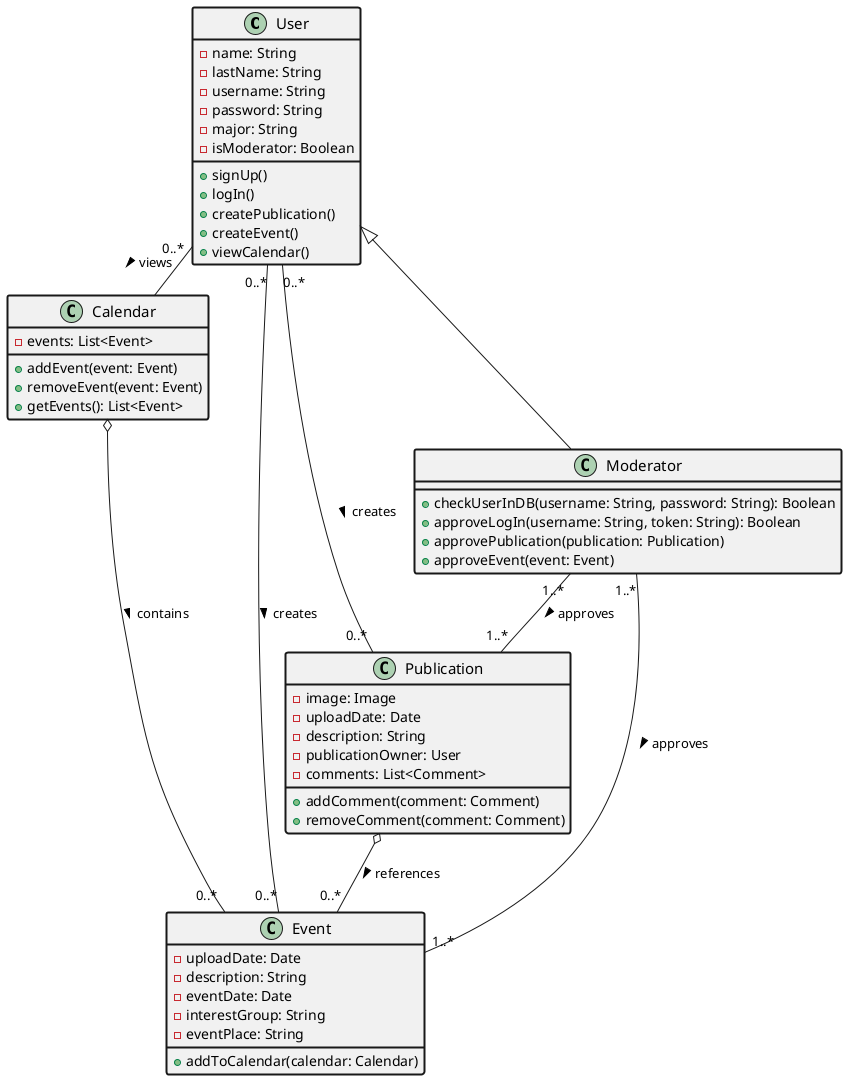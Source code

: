 @startuml mainUC_classDiagram

skinparam ClassFontSize 15
skinparam ClassBorderThickness 2

class "User" as user {
    -name: String
    -lastName: String
    -username: String
    -password: String
    -major: String
    -isModerator: Boolean

    +signUp()
    +logIn()
    +createPublication()
    +createEvent()
    +viewCalendar()
}

class "Publication" as pub {    
    -image: Image
    -uploadDate: Date
    -description: String
    -publicationOwner: User
    -comments: List<Comment>
    +addComment(comment: Comment)
    +removeComment(comment: Comment)
}



class "Event" as eve {
    -uploadDate: Date
    -description: String
    -eventDate: Date
    -interestGroup: String
    -eventPlace: String

    +addToCalendar(calendar: Calendar)
}

class "Moderator" as mod {
    +checkUserInDB(username: String, password: String): Boolean
    +approveLogIn(username: String, token: String): Boolean
    +approvePublication(publication: Publication)
    +approveEvent(event: Event)
}

class "Calendar" as cal {
    -events: List<Event>

    +addEvent(event: Event)
    +removeEvent(event: Event)
    +getEvents(): List<Event>
}

user <|-- mod
user "0..*" -right- cal : views >
mod "1..*" -- "1..*" eve : approves >
mod "1..*" -- "1..*" pub : approves >
pub o-- "0..*" eve : references >
user "0..*" -- "0..*" pub : creates >
user "0..*" -- "0..*" eve : creates >
cal o-- "0..*" eve : contains >

@enduml
